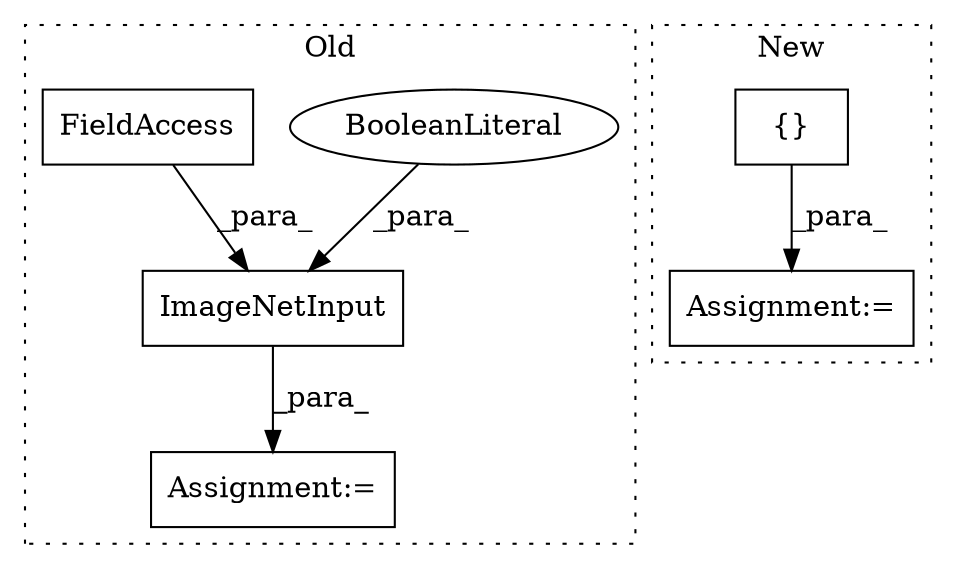 digraph G {
subgraph cluster0 {
1 [label="ImageNetInput" a="32" s="6098,6139" l="14,1" shape="box"];
3 [label="BooleanLiteral" a="9" s="6112" l="5" shape="ellipse"];
4 [label="FieldAccess" a="22" s="6118" l="10" shape="box"];
5 [label="Assignment:=" a="7" s="6155" l="1" shape="box"];
label = "Old";
style="dotted";
}
subgraph cluster1 {
2 [label="{}" a="4" s="5870,6052" l="1,1" shape="box"];
6 [label="Assignment:=" a="7" s="5852" l="1" shape="box"];
label = "New";
style="dotted";
}
1 -> 5 [label="_para_"];
2 -> 6 [label="_para_"];
3 -> 1 [label="_para_"];
4 -> 1 [label="_para_"];
}